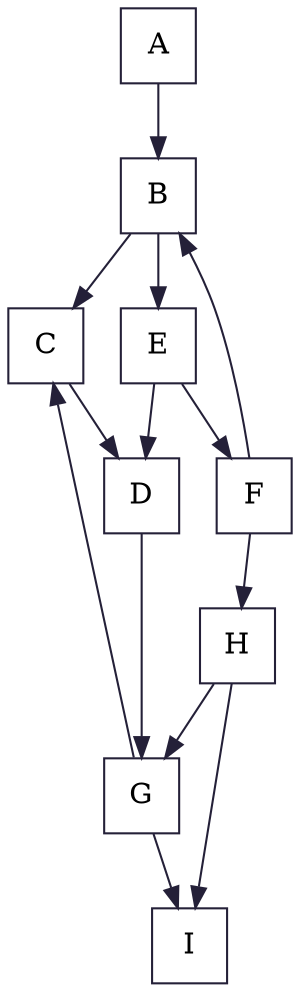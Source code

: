 digraph G {
    graph[color="#242038"]
    node[color="#242038", shape=square]
    edge[color="#242038"]
    A->B
    F->B
    B->C
    G->C
    C->D
    E->D
    B->E
    E->F
    D->G
    H->G
    F->H
    G->I
    H->I
}

